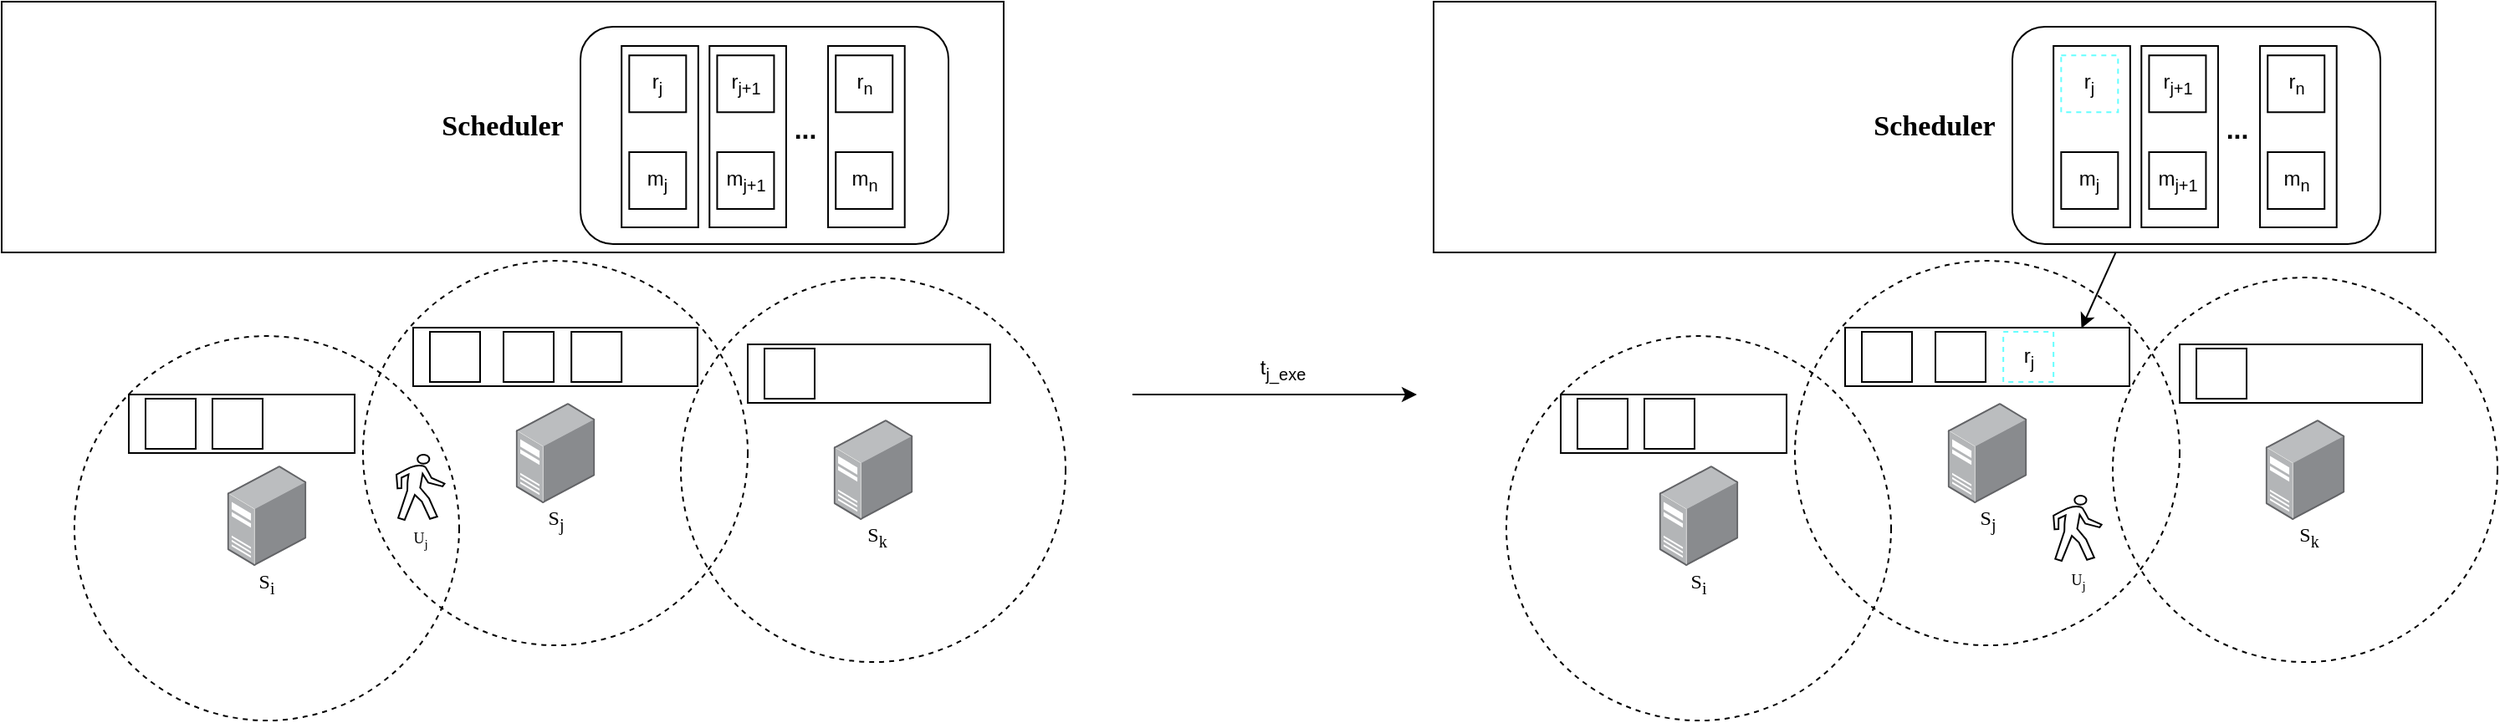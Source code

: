 <mxfile version="24.3.1" type="github">
  <diagram name="第 1 页" id="PMoVGaUA7Uy-ihZJWEPC">
    <mxGraphModel dx="1661" dy="659" grid="1" gridSize="10" guides="1" tooltips="1" connect="1" arrows="1" fold="1" page="1" pageScale="1" pageWidth="827" pageHeight="1169" math="0" shadow="0">
      <root>
        <mxCell id="0" />
        <mxCell id="1" parent="0" />
        <mxCell id="Rfd3X92rq1UrhuwKcy-7-62" value="" style="ellipse;whiteSpace=wrap;html=1;aspect=fixed;dashed=1;fillColor=none;" vertex="1" parent="1">
          <mxGeometry x="520" y="210" width="230" height="230" as="geometry" />
        </mxCell>
        <mxCell id="Rfd3X92rq1UrhuwKcy-7-61" value="" style="ellipse;whiteSpace=wrap;html=1;aspect=fixed;dashed=1;fillColor=none;" vertex="1" parent="1">
          <mxGeometry x="330" y="200" width="230" height="230" as="geometry" />
        </mxCell>
        <mxCell id="Rfd3X92rq1UrhuwKcy-7-60" value="" style="ellipse;whiteSpace=wrap;html=1;aspect=fixed;dashed=1;fillColor=none;" vertex="1" parent="1">
          <mxGeometry x="157.5" y="245" width="230" height="230" as="geometry" />
        </mxCell>
        <mxCell id="Rfd3X92rq1UrhuwKcy-7-2" value="&lt;font size=&quot;1&quot; face=&quot;Times New Roman&quot; style=&quot;&quot;&gt;&lt;b style=&quot;font-size: 17px;&quot;&gt;Scheduler&lt;/b&gt;&lt;/font&gt;" style="rounded=0;whiteSpace=wrap;html=1;movable=1;resizable=1;rotatable=1;deletable=1;editable=1;locked=0;connectable=1;" vertex="1" parent="1">
          <mxGeometry x="114" y="45" width="599" height="150" as="geometry" />
        </mxCell>
        <mxCell id="Rfd3X92rq1UrhuwKcy-7-3" value="" style="image;points=[];aspect=fixed;html=1;align=center;shadow=0;dashed=0;image=img/lib/allied_telesis/computer_and_terminals/Server_Desktop.svg;" vertex="1" parent="1">
          <mxGeometry x="421.33" y="285" width="47.33" height="60" as="geometry" />
        </mxCell>
        <mxCell id="Rfd3X92rq1UrhuwKcy-7-4" value="" style="image;points=[];aspect=fixed;html=1;align=center;shadow=0;dashed=0;image=img/lib/allied_telesis/computer_and_terminals/Server_Desktop.svg;" vertex="1" parent="1">
          <mxGeometry x="611.33" y="295" width="47.33" height="60" as="geometry" />
        </mxCell>
        <mxCell id="Rfd3X92rq1UrhuwKcy-7-6" value="" style="image;points=[];aspect=fixed;html=1;align=center;shadow=0;dashed=0;image=img/lib/allied_telesis/computer_and_terminals/Server_Desktop.svg;" vertex="1" parent="1">
          <mxGeometry x="248.83" y="322.5" width="47.33" height="60" as="geometry" />
        </mxCell>
        <mxCell id="Rfd3X92rq1UrhuwKcy-7-63" value="&lt;font face=&quot;Times New Roman&quot;&gt;S&lt;sub&gt;i&lt;/sub&gt;&lt;/font&gt;" style="text;strokeColor=none;align=center;fillColor=none;html=1;verticalAlign=middle;whiteSpace=wrap;rounded=0;" vertex="1" parent="1">
          <mxGeometry x="251.25" y="382.5" width="42.5" height="20" as="geometry" />
        </mxCell>
        <mxCell id="Rfd3X92rq1UrhuwKcy-7-64" value="&lt;font face=&quot;Times New Roman&quot;&gt;S&lt;sub&gt;j&lt;/sub&gt;&lt;/font&gt;" style="text;strokeColor=none;align=center;fillColor=none;html=1;verticalAlign=middle;whiteSpace=wrap;rounded=0;" vertex="1" parent="1">
          <mxGeometry x="423.75" y="345" width="42.5" height="20" as="geometry" />
        </mxCell>
        <mxCell id="Rfd3X92rq1UrhuwKcy-7-65" value="&lt;font face=&quot;Times New Roman&quot;&gt;S&lt;sub&gt;k&lt;/sub&gt;&lt;/font&gt;" style="text;strokeColor=none;align=center;fillColor=none;html=1;verticalAlign=middle;whiteSpace=wrap;rounded=0;" vertex="1" parent="1">
          <mxGeometry x="616.16" y="355" width="42.5" height="20" as="geometry" />
        </mxCell>
        <mxCell id="Rfd3X92rq1UrhuwKcy-7-81" value="" style="rounded=0;whiteSpace=wrap;html=1;" vertex="1" parent="1">
          <mxGeometry x="190" y="280" width="135" height="35" as="geometry" />
        </mxCell>
        <mxCell id="Rfd3X92rq1UrhuwKcy-7-85" value="" style="rounded=0;whiteSpace=wrap;html=1;" vertex="1" parent="1">
          <mxGeometry x="360" y="240" width="170" height="35" as="geometry" />
        </mxCell>
        <mxCell id="Rfd3X92rq1UrhuwKcy-7-91" value="" style="rounded=0;whiteSpace=wrap;html=1;" vertex="1" parent="1">
          <mxGeometry x="560" y="250" width="145" height="35" as="geometry" />
        </mxCell>
        <mxCell id="Rfd3X92rq1UrhuwKcy-7-279" value="" style="rounded=0;whiteSpace=wrap;html=1;" vertex="1" parent="1">
          <mxGeometry x="608.022" y="71.5" width="45.833" height="108.5" as="geometry" />
        </mxCell>
        <mxCell id="Rfd3X92rq1UrhuwKcy-7-278" value="" style="rounded=0;whiteSpace=wrap;html=1;" vertex="1" parent="1">
          <mxGeometry x="537.136" y="71.5" width="45.833" height="108.5" as="geometry" />
        </mxCell>
        <mxCell id="Rfd3X92rq1UrhuwKcy-7-30" value="" style="rounded=1;whiteSpace=wrap;html=1;fillColor=none;movable=1;resizable=1;rotatable=1;deletable=1;editable=1;locked=0;connectable=1;" vertex="1" parent="1">
          <mxGeometry x="460" y="60" width="220" height="130" as="geometry" />
        </mxCell>
        <mxCell id="Rfd3X92rq1UrhuwKcy-7-277" value="" style="rounded=0;whiteSpace=wrap;html=1;" vertex="1" parent="1">
          <mxGeometry x="484.583" y="71.5" width="45.833" height="108.5" as="geometry" />
        </mxCell>
        <mxCell id="Rfd3X92rq1UrhuwKcy-7-32" value="r&lt;sub&gt;j&lt;/sub&gt;" style="whiteSpace=wrap;html=1;aspect=fixed;fillColor=none;strokeColor=#000000;" vertex="1" parent="1">
          <mxGeometry x="489.167" y="77.13" width="34.0" height="34.0" as="geometry" />
        </mxCell>
        <mxCell id="Rfd3X92rq1UrhuwKcy-7-33" value="r&lt;sub&gt;j+1&lt;/sub&gt;" style="whiteSpace=wrap;html=1;aspect=fixed;" vertex="1" parent="1">
          <mxGeometry x="541.719" y="77.13" width="34.0" height="34.0" as="geometry" />
        </mxCell>
        <mxCell id="Rfd3X92rq1UrhuwKcy-7-34" value="r&lt;sub&gt;n&lt;/sub&gt;" style="whiteSpace=wrap;html=1;aspect=fixed;" vertex="1" parent="1">
          <mxGeometry x="612.605" y="77.13" width="34.0" height="34.0" as="geometry" />
        </mxCell>
        <mxCell id="Rfd3X92rq1UrhuwKcy-7-35" value="&lt;b&gt;&lt;font style=&quot;font-size: 16px;&quot;&gt;...&lt;/font&gt;&lt;/b&gt;" style="text;strokeColor=none;align=center;fillColor=none;html=1;verticalAlign=middle;whiteSpace=wrap;rounded=0;" vertex="1" parent="1">
          <mxGeometry x="575.938" y="106.255" width="36.667" height="28.75" as="geometry" />
        </mxCell>
        <mxCell id="Rfd3X92rq1UrhuwKcy-7-273" value="m&lt;sub&gt;j&lt;/sub&gt;" style="whiteSpace=wrap;html=1;aspect=fixed;fillColor=none;strokeColor=#000000;" vertex="1" parent="1">
          <mxGeometry x="489.167" y="135" width="34" height="34" as="geometry" />
        </mxCell>
        <mxCell id="Rfd3X92rq1UrhuwKcy-7-274" value="m&lt;sub&gt;j+1&lt;/sub&gt;" style="whiteSpace=wrap;html=1;aspect=fixed;" vertex="1" parent="1">
          <mxGeometry x="541.719" y="135" width="34" height="34" as="geometry" />
        </mxCell>
        <mxCell id="Rfd3X92rq1UrhuwKcy-7-275" value="m&lt;sub&gt;n&lt;/sub&gt;" style="whiteSpace=wrap;html=1;aspect=fixed;" vertex="1" parent="1">
          <mxGeometry x="612.605" y="135" width="34" height="34" as="geometry" />
        </mxCell>
        <mxCell id="Rfd3X92rq1UrhuwKcy-7-283" value="" style="shape=mxgraph.signs.people.walking;html=1;pointerEvents=1;fillColor=none;strokeColor=default;verticalLabelPosition=bottom;verticalAlign=top;align=center;sketch=0;" vertex="1" parent="1">
          <mxGeometry x="350" y="316" width="28.75" height="39" as="geometry" />
        </mxCell>
        <mxCell id="Rfd3X92rq1UrhuwKcy-7-288" value="&lt;font style=&quot;font-size: 9px;&quot; face=&quot;Times New Roman&quot;&gt;U&lt;sub&gt;j&lt;/sub&gt;&lt;/font&gt;" style="text;strokeColor=none;align=center;fillColor=none;html=1;verticalAlign=middle;whiteSpace=wrap;rounded=0;" vertex="1" parent="1">
          <mxGeometry x="343.13" y="355" width="42.5" height="20" as="geometry" />
        </mxCell>
        <mxCell id="Rfd3X92rq1UrhuwKcy-7-292" value="" style="whiteSpace=wrap;html=1;aspect=fixed;" vertex="1" parent="1">
          <mxGeometry x="200" y="282.5" width="30" height="30" as="geometry" />
        </mxCell>
        <mxCell id="Rfd3X92rq1UrhuwKcy-7-293" value="" style="whiteSpace=wrap;html=1;aspect=fixed;" vertex="1" parent="1">
          <mxGeometry x="240.0" y="282.5" width="30" height="30" as="geometry" />
        </mxCell>
        <mxCell id="Rfd3X92rq1UrhuwKcy-7-294" value="" style="whiteSpace=wrap;html=1;aspect=fixed;" vertex="1" parent="1">
          <mxGeometry x="454.58" y="242.5" width="30" height="30" as="geometry" />
        </mxCell>
        <mxCell id="Rfd3X92rq1UrhuwKcy-7-295" value="" style="whiteSpace=wrap;html=1;aspect=fixed;" vertex="1" parent="1">
          <mxGeometry x="414" y="242.5" width="30" height="30" as="geometry" />
        </mxCell>
        <mxCell id="Rfd3X92rq1UrhuwKcy-7-296" value="" style="whiteSpace=wrap;html=1;aspect=fixed;" vertex="1" parent="1">
          <mxGeometry x="370" y="242.5" width="30" height="30" as="geometry" />
        </mxCell>
        <mxCell id="Rfd3X92rq1UrhuwKcy-7-297" value="" style="whiteSpace=wrap;html=1;aspect=fixed;" vertex="1" parent="1">
          <mxGeometry x="570" y="252.5" width="30" height="30" as="geometry" />
        </mxCell>
        <mxCell id="Rfd3X92rq1UrhuwKcy-7-298" value="" style="endArrow=classic;html=1;rounded=0;" edge="1" parent="1">
          <mxGeometry width="50" height="50" relative="1" as="geometry">
            <mxPoint x="790" y="280" as="sourcePoint" />
            <mxPoint x="960" y="280" as="targetPoint" />
          </mxGeometry>
        </mxCell>
        <mxCell id="Rfd3X92rq1UrhuwKcy-7-299" value="t&lt;sub&gt;j_exe&lt;/sub&gt;" style="text;strokeColor=none;align=center;fillColor=none;html=1;verticalAlign=middle;whiteSpace=wrap;rounded=0;" vertex="1" parent="1">
          <mxGeometry x="850" y="250" width="60" height="30" as="geometry" />
        </mxCell>
        <mxCell id="Rfd3X92rq1UrhuwKcy-7-332" value="" style="ellipse;whiteSpace=wrap;html=1;aspect=fixed;dashed=1;fillColor=none;" vertex="1" parent="1">
          <mxGeometry x="1376" y="210" width="230" height="230" as="geometry" />
        </mxCell>
        <mxCell id="Rfd3X92rq1UrhuwKcy-7-333" value="" style="ellipse;whiteSpace=wrap;html=1;aspect=fixed;dashed=1;fillColor=none;" vertex="1" parent="1">
          <mxGeometry x="1186" y="200" width="230" height="230" as="geometry" />
        </mxCell>
        <mxCell id="Rfd3X92rq1UrhuwKcy-7-334" value="" style="ellipse;whiteSpace=wrap;html=1;aspect=fixed;dashed=1;fillColor=none;" vertex="1" parent="1">
          <mxGeometry x="1013.5" y="245" width="230" height="230" as="geometry" />
        </mxCell>
        <mxCell id="Rfd3X92rq1UrhuwKcy-7-335" value="&lt;font size=&quot;1&quot; face=&quot;Times New Roman&quot; style=&quot;&quot;&gt;&lt;b style=&quot;font-size: 17px;&quot;&gt;Scheduler&lt;/b&gt;&lt;/font&gt;" style="rounded=0;whiteSpace=wrap;html=1;movable=1;resizable=1;rotatable=1;deletable=1;editable=1;locked=0;connectable=1;" vertex="1" parent="1">
          <mxGeometry x="970" y="45" width="599" height="150" as="geometry" />
        </mxCell>
        <mxCell id="Rfd3X92rq1UrhuwKcy-7-336" value="" style="image;points=[];aspect=fixed;html=1;align=center;shadow=0;dashed=0;image=img/lib/allied_telesis/computer_and_terminals/Server_Desktop.svg;" vertex="1" parent="1">
          <mxGeometry x="1277.33" y="285" width="47.33" height="60" as="geometry" />
        </mxCell>
        <mxCell id="Rfd3X92rq1UrhuwKcy-7-337" value="" style="image;points=[];aspect=fixed;html=1;align=center;shadow=0;dashed=0;image=img/lib/allied_telesis/computer_and_terminals/Server_Desktop.svg;" vertex="1" parent="1">
          <mxGeometry x="1467.33" y="295" width="47.33" height="60" as="geometry" />
        </mxCell>
        <mxCell id="Rfd3X92rq1UrhuwKcy-7-338" value="" style="image;points=[];aspect=fixed;html=1;align=center;shadow=0;dashed=0;image=img/lib/allied_telesis/computer_and_terminals/Server_Desktop.svg;" vertex="1" parent="1">
          <mxGeometry x="1104.83" y="322.5" width="47.33" height="60" as="geometry" />
        </mxCell>
        <mxCell id="Rfd3X92rq1UrhuwKcy-7-339" value="&lt;font face=&quot;Times New Roman&quot;&gt;S&lt;sub&gt;i&lt;/sub&gt;&lt;/font&gt;" style="text;strokeColor=none;align=center;fillColor=none;html=1;verticalAlign=middle;whiteSpace=wrap;rounded=0;" vertex="1" parent="1">
          <mxGeometry x="1107.25" y="382.5" width="42.5" height="20" as="geometry" />
        </mxCell>
        <mxCell id="Rfd3X92rq1UrhuwKcy-7-340" value="&lt;font face=&quot;Times New Roman&quot;&gt;S&lt;sub&gt;j&lt;/sub&gt;&lt;/font&gt;" style="text;strokeColor=none;align=center;fillColor=none;html=1;verticalAlign=middle;whiteSpace=wrap;rounded=0;" vertex="1" parent="1">
          <mxGeometry x="1279.75" y="345" width="42.5" height="20" as="geometry" />
        </mxCell>
        <mxCell id="Rfd3X92rq1UrhuwKcy-7-341" value="&lt;font face=&quot;Times New Roman&quot;&gt;S&lt;sub&gt;k&lt;/sub&gt;&lt;/font&gt;" style="text;strokeColor=none;align=center;fillColor=none;html=1;verticalAlign=middle;whiteSpace=wrap;rounded=0;" vertex="1" parent="1">
          <mxGeometry x="1472.16" y="355" width="42.5" height="20" as="geometry" />
        </mxCell>
        <mxCell id="Rfd3X92rq1UrhuwKcy-7-342" value="" style="rounded=0;whiteSpace=wrap;html=1;" vertex="1" parent="1">
          <mxGeometry x="1046" y="280" width="135" height="35" as="geometry" />
        </mxCell>
        <mxCell id="Rfd3X92rq1UrhuwKcy-7-343" value="" style="rounded=0;whiteSpace=wrap;html=1;" vertex="1" parent="1">
          <mxGeometry x="1216" y="240" width="170" height="35" as="geometry" />
        </mxCell>
        <mxCell id="Rfd3X92rq1UrhuwKcy-7-344" value="" style="rounded=0;whiteSpace=wrap;html=1;" vertex="1" parent="1">
          <mxGeometry x="1416" y="250" width="145" height="35" as="geometry" />
        </mxCell>
        <mxCell id="Rfd3X92rq1UrhuwKcy-7-345" value="" style="rounded=0;whiteSpace=wrap;html=1;" vertex="1" parent="1">
          <mxGeometry x="1464.022" y="71.5" width="45.833" height="108.5" as="geometry" />
        </mxCell>
        <mxCell id="Rfd3X92rq1UrhuwKcy-7-346" value="" style="rounded=0;whiteSpace=wrap;html=1;" vertex="1" parent="1">
          <mxGeometry x="1393.136" y="71.5" width="45.833" height="108.5" as="geometry" />
        </mxCell>
        <mxCell id="Rfd3X92rq1UrhuwKcy-7-347" value="" style="rounded=1;whiteSpace=wrap;html=1;fillColor=none;movable=1;resizable=1;rotatable=1;deletable=1;editable=1;locked=0;connectable=1;" vertex="1" parent="1">
          <mxGeometry x="1316" y="60" width="220" height="130" as="geometry" />
        </mxCell>
        <mxCell id="Rfd3X92rq1UrhuwKcy-7-348" value="" style="rounded=0;whiteSpace=wrap;html=1;" vertex="1" parent="1">
          <mxGeometry x="1340.583" y="71.5" width="45.833" height="108.5" as="geometry" />
        </mxCell>
        <mxCell id="Rfd3X92rq1UrhuwKcy-7-349" value="r&lt;sub&gt;j&lt;/sub&gt;" style="whiteSpace=wrap;html=1;aspect=fixed;fillColor=none;strokeColor=#66FFFF;dashed=1;" vertex="1" parent="1">
          <mxGeometry x="1345.167" y="77.13" width="34.0" height="34.0" as="geometry" />
        </mxCell>
        <mxCell id="Rfd3X92rq1UrhuwKcy-7-350" value="r&lt;sub&gt;j+1&lt;/sub&gt;" style="whiteSpace=wrap;html=1;aspect=fixed;" vertex="1" parent="1">
          <mxGeometry x="1397.719" y="77.13" width="34.0" height="34.0" as="geometry" />
        </mxCell>
        <mxCell id="Rfd3X92rq1UrhuwKcy-7-351" value="r&lt;sub&gt;n&lt;/sub&gt;" style="whiteSpace=wrap;html=1;aspect=fixed;" vertex="1" parent="1">
          <mxGeometry x="1468.605" y="77.13" width="34.0" height="34.0" as="geometry" />
        </mxCell>
        <mxCell id="Rfd3X92rq1UrhuwKcy-7-352" value="&lt;b&gt;&lt;font style=&quot;font-size: 16px;&quot;&gt;...&lt;/font&gt;&lt;/b&gt;" style="text;strokeColor=none;align=center;fillColor=none;html=1;verticalAlign=middle;whiteSpace=wrap;rounded=0;" vertex="1" parent="1">
          <mxGeometry x="1431.938" y="106.255" width="36.667" height="28.75" as="geometry" />
        </mxCell>
        <mxCell id="Rfd3X92rq1UrhuwKcy-7-353" value="m&lt;sub&gt;j&lt;/sub&gt;" style="whiteSpace=wrap;html=1;aspect=fixed;fillColor=none;strokeColor=#000000;" vertex="1" parent="1">
          <mxGeometry x="1345.167" y="135" width="34" height="34" as="geometry" />
        </mxCell>
        <mxCell id="Rfd3X92rq1UrhuwKcy-7-354" value="m&lt;sub&gt;j+1&lt;/sub&gt;" style="whiteSpace=wrap;html=1;aspect=fixed;" vertex="1" parent="1">
          <mxGeometry x="1397.719" y="135" width="34" height="34" as="geometry" />
        </mxCell>
        <mxCell id="Rfd3X92rq1UrhuwKcy-7-355" value="m&lt;sub&gt;n&lt;/sub&gt;" style="whiteSpace=wrap;html=1;aspect=fixed;" vertex="1" parent="1">
          <mxGeometry x="1468.605" y="135" width="34" height="34" as="geometry" />
        </mxCell>
        <mxCell id="Rfd3X92rq1UrhuwKcy-7-356" value="" style="shape=mxgraph.signs.people.walking;html=1;pointerEvents=1;fillColor=none;strokeColor=default;verticalLabelPosition=bottom;verticalAlign=top;align=center;sketch=0;" vertex="1" parent="1">
          <mxGeometry x="1340.58" y="340.5" width="28.75" height="39" as="geometry" />
        </mxCell>
        <mxCell id="Rfd3X92rq1UrhuwKcy-7-357" value="&lt;font style=&quot;font-size: 9px;&quot; face=&quot;Times New Roman&quot;&gt;U&lt;sub&gt;j&lt;/sub&gt;&lt;/font&gt;" style="text;strokeColor=none;align=center;fillColor=none;html=1;verticalAlign=middle;whiteSpace=wrap;rounded=0;" vertex="1" parent="1">
          <mxGeometry x="1333.5" y="379.5" width="42.5" height="20" as="geometry" />
        </mxCell>
        <mxCell id="Rfd3X92rq1UrhuwKcy-7-358" value="" style="whiteSpace=wrap;html=1;aspect=fixed;" vertex="1" parent="1">
          <mxGeometry x="1056" y="282.5" width="30" height="30" as="geometry" />
        </mxCell>
        <mxCell id="Rfd3X92rq1UrhuwKcy-7-359" value="" style="whiteSpace=wrap;html=1;aspect=fixed;" vertex="1" parent="1">
          <mxGeometry x="1096" y="282.5" width="30" height="30" as="geometry" />
        </mxCell>
        <mxCell id="Rfd3X92rq1UrhuwKcy-7-360" value="r&lt;sub&gt;j&lt;/sub&gt;" style="whiteSpace=wrap;html=1;aspect=fixed;strokeColor=#66FFFF;dashed=1;" vertex="1" parent="1">
          <mxGeometry x="1310.58" y="242.5" width="30" height="30" as="geometry" />
        </mxCell>
        <mxCell id="Rfd3X92rq1UrhuwKcy-7-361" value="" style="whiteSpace=wrap;html=1;aspect=fixed;" vertex="1" parent="1">
          <mxGeometry x="1270" y="242.5" width="30" height="30" as="geometry" />
        </mxCell>
        <mxCell id="Rfd3X92rq1UrhuwKcy-7-362" value="" style="whiteSpace=wrap;html=1;aspect=fixed;" vertex="1" parent="1">
          <mxGeometry x="1226" y="242.5" width="30" height="30" as="geometry" />
        </mxCell>
        <mxCell id="Rfd3X92rq1UrhuwKcy-7-363" value="" style="whiteSpace=wrap;html=1;aspect=fixed;" vertex="1" parent="1">
          <mxGeometry x="1426" y="252.5" width="30" height="30" as="geometry" />
        </mxCell>
        <mxCell id="Rfd3X92rq1UrhuwKcy-7-365" value="" style="endArrow=classic;html=1;rounded=0;entryX=0.831;entryY=0.012;entryDx=0;entryDy=0;entryPerimeter=0;exitX=0.681;exitY=0.998;exitDx=0;exitDy=0;exitPerimeter=0;" edge="1" parent="1" source="Rfd3X92rq1UrhuwKcy-7-335" target="Rfd3X92rq1UrhuwKcy-7-343">
          <mxGeometry width="50" height="50" relative="1" as="geometry">
            <mxPoint x="1347.72" y="180" as="sourcePoint" />
            <mxPoint x="1397.72" y="130" as="targetPoint" />
          </mxGeometry>
        </mxCell>
      </root>
    </mxGraphModel>
  </diagram>
</mxfile>

